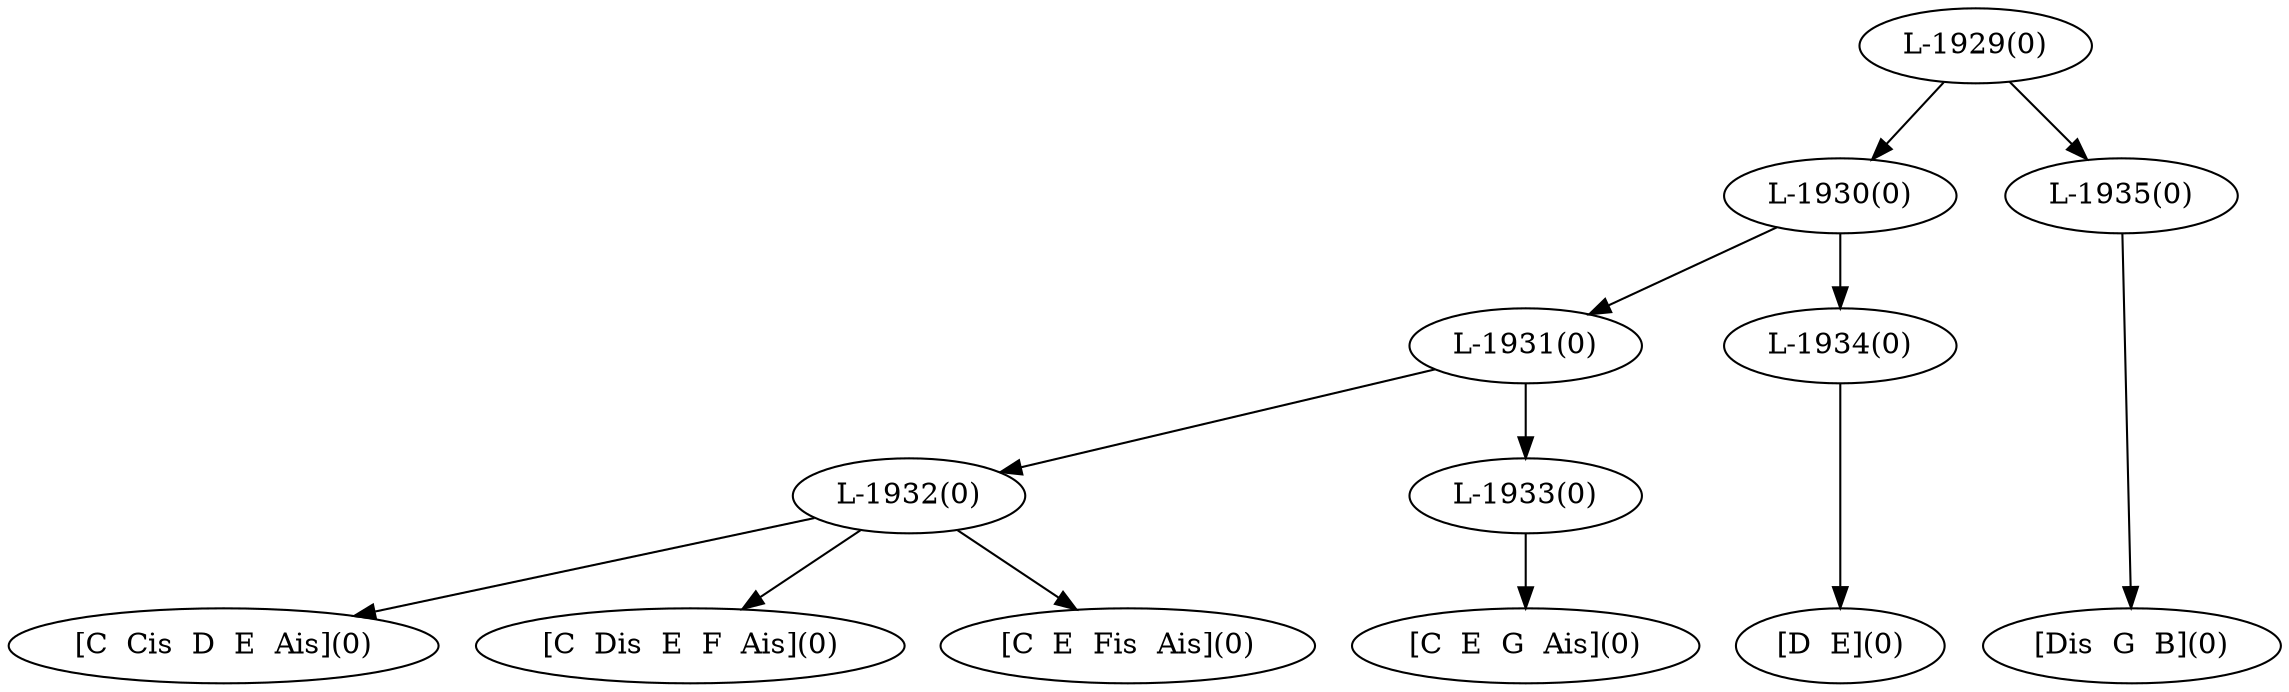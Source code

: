 digraph sample{
"L-1932(0)"->"[C  Cis  D  E  Ais](0)"
"L-1932(0)"->"[C  Dis  E  F  Ais](0)"
"L-1932(0)"->"[C  E  Fis  Ais](0)"
"L-1933(0)"->"[C  E  G  Ais](0)"
"L-1931(0)"->"L-1932(0)"
"L-1931(0)"->"L-1933(0)"
"L-1934(0)"->"[D  E](0)"
"L-1930(0)"->"L-1931(0)"
"L-1930(0)"->"L-1934(0)"
"L-1935(0)"->"[Dis  G  B](0)"
"L-1929(0)"->"L-1930(0)"
"L-1929(0)"->"L-1935(0)"
{rank = min; "L-1929(0)"}
{rank = same; "L-1930(0)"; "L-1935(0)";}
{rank = same; "L-1931(0)"; "L-1934(0)";}
{rank = same; "L-1932(0)"; "L-1933(0)";}
{rank = max; "[C  Cis  D  E  Ais](0)"; "[C  Dis  E  F  Ais](0)"; "[C  E  Fis  Ais](0)"; "[C  E  G  Ais](0)"; "[D  E](0)"; "[Dis  G  B](0)";}
}